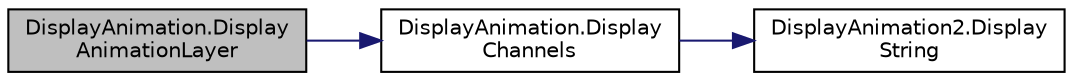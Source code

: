 digraph "DisplayAnimation.DisplayAnimationLayer"
{
  edge [fontname="Helvetica",fontsize="10",labelfontname="Helvetica",labelfontsize="10"];
  node [fontname="Helvetica",fontsize="10",shape=record];
  rankdir="LR";
  Node9 [label="DisplayAnimation.Display\lAnimationLayer",height=0.2,width=0.4,color="black", fillcolor="grey75", style="filled", fontcolor="black"];
  Node9 -> Node10 [color="midnightblue",fontsize="10",style="solid"];
  Node10 [label="DisplayAnimation.Display\lChannels",height=0.2,width=0.4,color="black", fillcolor="white", style="filled",URL="$namespace_display_animation.html#ac711b47e4bacac4e6ea3a13952d04789"];
  Node10 -> Node11 [color="midnightblue",fontsize="10",style="solid"];
  Node11 [label="DisplayAnimation2.Display\lString",height=0.2,width=0.4,color="black", fillcolor="white", style="filled",URL="$namespace_display_animation2.html#ad022ed8dee36f6dd02eaba9883652853"];
}
